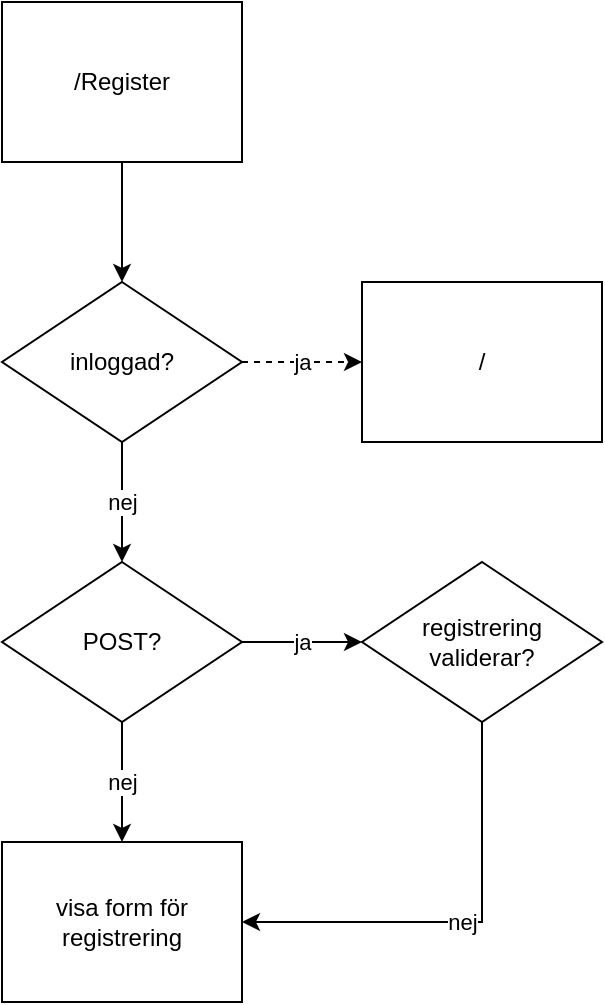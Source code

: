 <mxfile version="14.4.9" type="github">
  <diagram id="bQcDtUa44r__og8v50VV" name="Page-1">
    <mxGraphModel dx="1422" dy="806" grid="1" gridSize="10" guides="1" tooltips="1" connect="1" arrows="1" fold="1" page="1" pageScale="1" pageWidth="2000" pageHeight="2000" math="0" shadow="0">
      <root>
        <mxCell id="0" />
        <mxCell id="1" parent="0" />
        <mxCell id="iTUbh-rjfxPL0HeznWDi-1" value="/" style="rounded=0;whiteSpace=wrap;html=1;" parent="1" vertex="1">
          <mxGeometry x="220" y="140" width="120" height="80" as="geometry" />
        </mxCell>
        <mxCell id="iTUbh-rjfxPL0HeznWDi-2" value="" style="edgeStyle=orthogonalEdgeStyle;rounded=0;orthogonalLoop=1;jettySize=auto;html=1;" parent="1" source="iTUbh-rjfxPL0HeznWDi-3" target="iTUbh-rjfxPL0HeznWDi-6" edge="1">
          <mxGeometry relative="1" as="geometry" />
        </mxCell>
        <mxCell id="iTUbh-rjfxPL0HeznWDi-3" value="/Register" style="rounded=0;whiteSpace=wrap;html=1;" parent="1" vertex="1">
          <mxGeometry x="40" width="120" height="80" as="geometry" />
        </mxCell>
        <mxCell id="iTUbh-rjfxPL0HeznWDi-4" value="ja" style="edgeStyle=orthogonalEdgeStyle;rounded=0;orthogonalLoop=1;jettySize=auto;html=1;dashed=1;" parent="1" source="iTUbh-rjfxPL0HeznWDi-6" target="iTUbh-rjfxPL0HeznWDi-1" edge="1">
          <mxGeometry relative="1" as="geometry" />
        </mxCell>
        <mxCell id="iTUbh-rjfxPL0HeznWDi-5" value="nej" style="edgeStyle=orthogonalEdgeStyle;rounded=0;orthogonalLoop=1;jettySize=auto;html=1;" parent="1" source="iTUbh-rjfxPL0HeznWDi-6" target="iTUbh-rjfxPL0HeznWDi-9" edge="1">
          <mxGeometry relative="1" as="geometry" />
        </mxCell>
        <mxCell id="iTUbh-rjfxPL0HeznWDi-6" value="inloggad?" style="rhombus;whiteSpace=wrap;html=1;rounded=0;" parent="1" vertex="1">
          <mxGeometry x="40" y="140" width="120" height="80" as="geometry" />
        </mxCell>
        <mxCell id="iTUbh-rjfxPL0HeznWDi-7" value="nej" style="edgeStyle=orthogonalEdgeStyle;rounded=0;orthogonalLoop=1;jettySize=auto;html=1;" parent="1" source="iTUbh-rjfxPL0HeznWDi-9" target="iTUbh-rjfxPL0HeznWDi-10" edge="1">
          <mxGeometry relative="1" as="geometry" />
        </mxCell>
        <mxCell id="iTUbh-rjfxPL0HeznWDi-8" value="ja" style="edgeStyle=orthogonalEdgeStyle;rounded=0;orthogonalLoop=1;jettySize=auto;html=1;" parent="1" source="iTUbh-rjfxPL0HeznWDi-9" target="iTUbh-rjfxPL0HeznWDi-12" edge="1">
          <mxGeometry relative="1" as="geometry" />
        </mxCell>
        <mxCell id="iTUbh-rjfxPL0HeznWDi-9" value="POST?" style="rhombus;whiteSpace=wrap;html=1;rounded=0;" parent="1" vertex="1">
          <mxGeometry x="40" y="280" width="120" height="80" as="geometry" />
        </mxCell>
        <mxCell id="iTUbh-rjfxPL0HeznWDi-10" value="visa form för&lt;br&gt;registrering" style="whiteSpace=wrap;html=1;rounded=0;" parent="1" vertex="1">
          <mxGeometry x="40" y="420" width="120" height="80" as="geometry" />
        </mxCell>
        <mxCell id="iTUbh-rjfxPL0HeznWDi-11" value="nej" style="edgeStyle=orthogonalEdgeStyle;rounded=0;orthogonalLoop=1;jettySize=auto;html=1;entryX=1;entryY=0.5;entryDx=0;entryDy=0;" parent="1" source="iTUbh-rjfxPL0HeznWDi-12" target="iTUbh-rjfxPL0HeznWDi-10" edge="1">
          <mxGeometry relative="1" as="geometry">
            <mxPoint x="260" y="490" as="targetPoint" />
            <Array as="points">
              <mxPoint x="280" y="460" />
            </Array>
          </mxGeometry>
        </mxCell>
        <mxCell id="iTUbh-rjfxPL0HeznWDi-12" value="registrering&lt;br&gt;validerar?" style="rhombus;whiteSpace=wrap;html=1;rounded=0;" parent="1" vertex="1">
          <mxGeometry x="220" y="280" width="120" height="80" as="geometry" />
        </mxCell>
      </root>
    </mxGraphModel>
  </diagram>
</mxfile>

